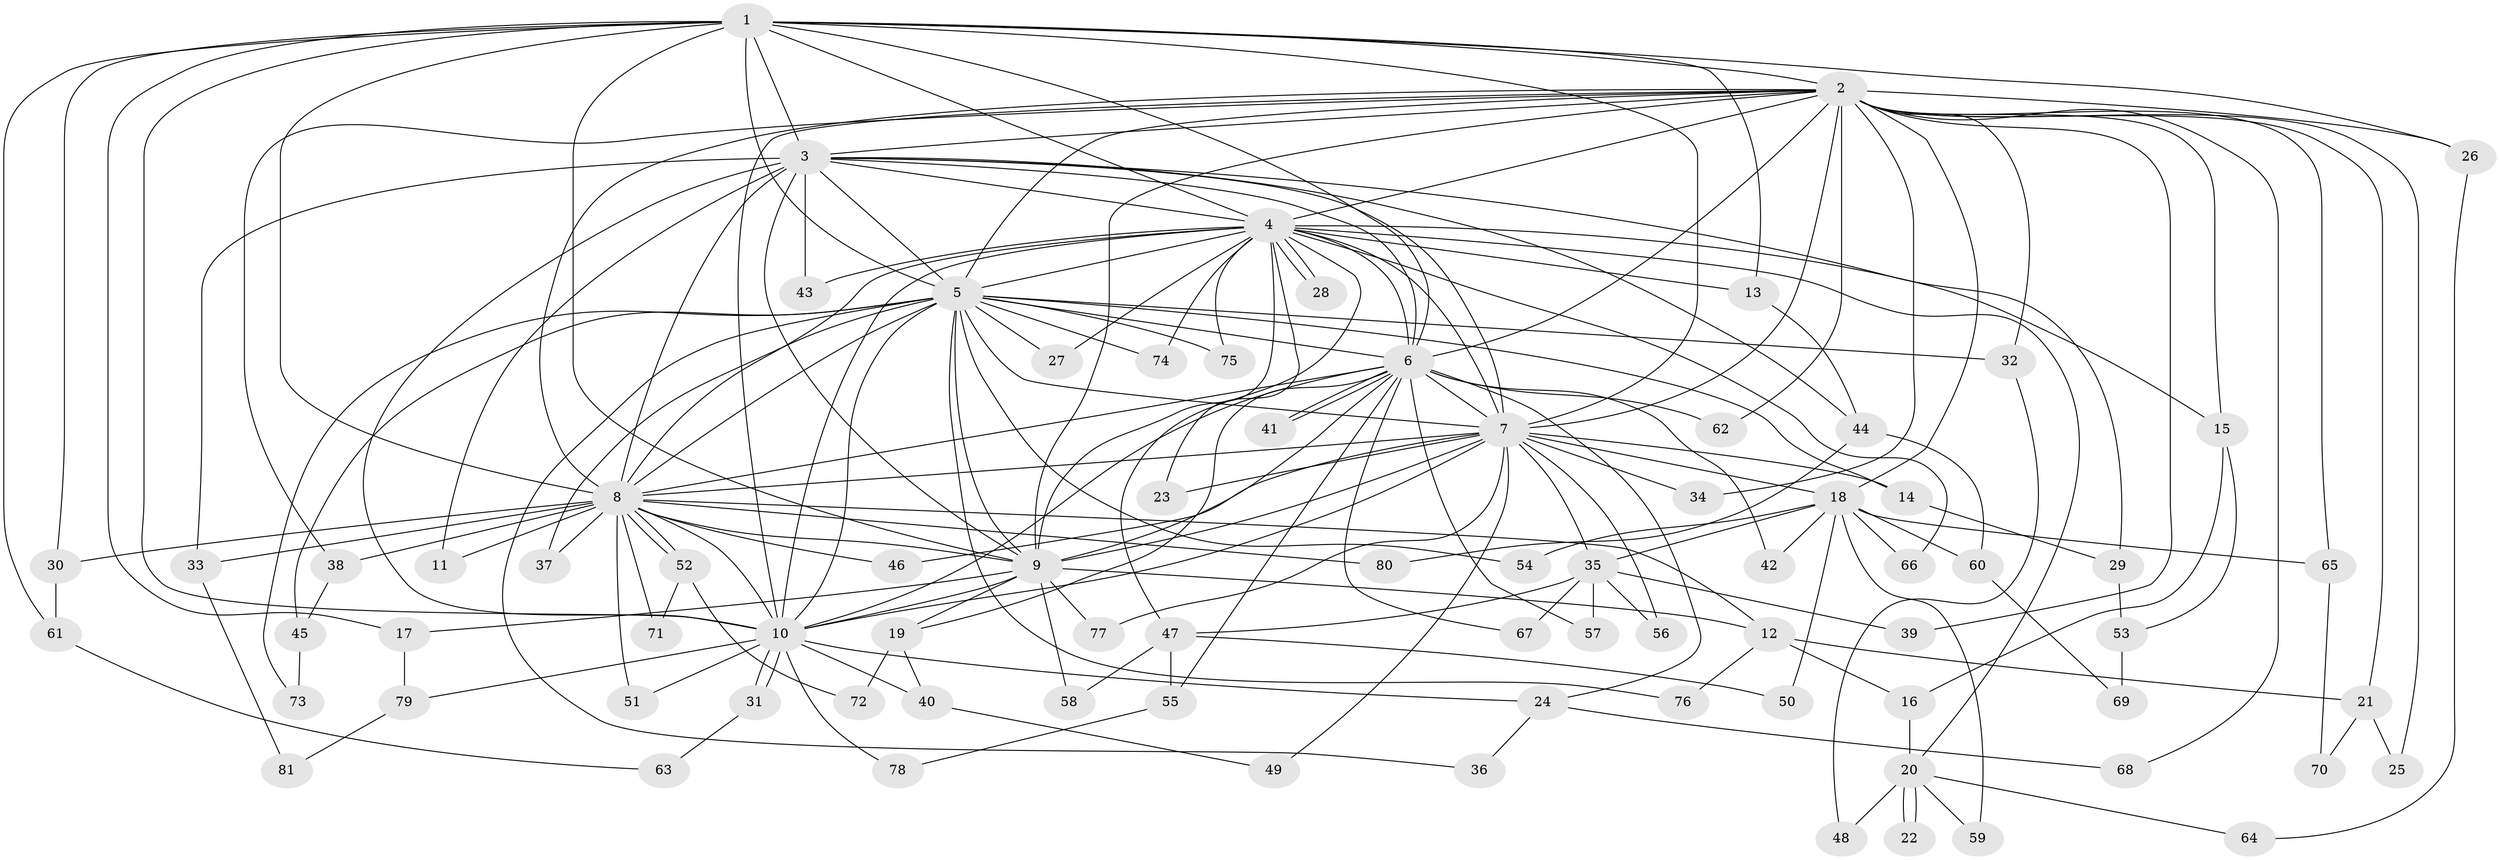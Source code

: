 // Generated by graph-tools (version 1.1) at 2025/01/03/09/25 03:01:22]
// undirected, 81 vertices, 187 edges
graph export_dot {
graph [start="1"]
  node [color=gray90,style=filled];
  1;
  2;
  3;
  4;
  5;
  6;
  7;
  8;
  9;
  10;
  11;
  12;
  13;
  14;
  15;
  16;
  17;
  18;
  19;
  20;
  21;
  22;
  23;
  24;
  25;
  26;
  27;
  28;
  29;
  30;
  31;
  32;
  33;
  34;
  35;
  36;
  37;
  38;
  39;
  40;
  41;
  42;
  43;
  44;
  45;
  46;
  47;
  48;
  49;
  50;
  51;
  52;
  53;
  54;
  55;
  56;
  57;
  58;
  59;
  60;
  61;
  62;
  63;
  64;
  65;
  66;
  67;
  68;
  69;
  70;
  71;
  72;
  73;
  74;
  75;
  76;
  77;
  78;
  79;
  80;
  81;
  1 -- 2;
  1 -- 3;
  1 -- 4;
  1 -- 5;
  1 -- 6;
  1 -- 7;
  1 -- 8;
  1 -- 9;
  1 -- 10;
  1 -- 13;
  1 -- 17;
  1 -- 26;
  1 -- 30;
  1 -- 61;
  2 -- 3;
  2 -- 4;
  2 -- 5;
  2 -- 6;
  2 -- 7;
  2 -- 8;
  2 -- 9;
  2 -- 10;
  2 -- 15;
  2 -- 18;
  2 -- 21;
  2 -- 25;
  2 -- 26;
  2 -- 32;
  2 -- 34;
  2 -- 38;
  2 -- 39;
  2 -- 62;
  2 -- 65;
  2 -- 68;
  3 -- 4;
  3 -- 5;
  3 -- 6;
  3 -- 7;
  3 -- 8;
  3 -- 9;
  3 -- 10;
  3 -- 11;
  3 -- 29;
  3 -- 33;
  3 -- 43;
  3 -- 44;
  4 -- 5;
  4 -- 6;
  4 -- 7;
  4 -- 8;
  4 -- 9;
  4 -- 10;
  4 -- 13;
  4 -- 15;
  4 -- 20;
  4 -- 23;
  4 -- 27;
  4 -- 28;
  4 -- 28;
  4 -- 43;
  4 -- 47;
  4 -- 66;
  4 -- 74;
  4 -- 75;
  5 -- 6;
  5 -- 7;
  5 -- 8;
  5 -- 9;
  5 -- 10;
  5 -- 14;
  5 -- 27;
  5 -- 32;
  5 -- 36;
  5 -- 37;
  5 -- 45;
  5 -- 54;
  5 -- 73;
  5 -- 74;
  5 -- 75;
  5 -- 76;
  6 -- 7;
  6 -- 8;
  6 -- 9;
  6 -- 10;
  6 -- 19;
  6 -- 24;
  6 -- 41;
  6 -- 41;
  6 -- 42;
  6 -- 55;
  6 -- 57;
  6 -- 62;
  6 -- 67;
  7 -- 8;
  7 -- 9;
  7 -- 10;
  7 -- 14;
  7 -- 18;
  7 -- 23;
  7 -- 34;
  7 -- 35;
  7 -- 46;
  7 -- 49;
  7 -- 56;
  7 -- 77;
  8 -- 9;
  8 -- 10;
  8 -- 11;
  8 -- 12;
  8 -- 30;
  8 -- 33;
  8 -- 37;
  8 -- 38;
  8 -- 46;
  8 -- 51;
  8 -- 52;
  8 -- 52;
  8 -- 71;
  8 -- 80;
  9 -- 10;
  9 -- 12;
  9 -- 17;
  9 -- 19;
  9 -- 58;
  9 -- 77;
  10 -- 24;
  10 -- 31;
  10 -- 31;
  10 -- 40;
  10 -- 51;
  10 -- 78;
  10 -- 79;
  12 -- 16;
  12 -- 21;
  12 -- 76;
  13 -- 44;
  14 -- 29;
  15 -- 16;
  15 -- 53;
  16 -- 20;
  17 -- 79;
  18 -- 35;
  18 -- 42;
  18 -- 50;
  18 -- 54;
  18 -- 59;
  18 -- 60;
  18 -- 65;
  18 -- 66;
  19 -- 40;
  19 -- 72;
  20 -- 22;
  20 -- 22;
  20 -- 48;
  20 -- 59;
  20 -- 64;
  21 -- 25;
  21 -- 70;
  24 -- 36;
  24 -- 68;
  26 -- 64;
  29 -- 53;
  30 -- 61;
  31 -- 63;
  32 -- 48;
  33 -- 81;
  35 -- 39;
  35 -- 47;
  35 -- 56;
  35 -- 57;
  35 -- 67;
  38 -- 45;
  40 -- 49;
  44 -- 60;
  44 -- 80;
  45 -- 73;
  47 -- 50;
  47 -- 55;
  47 -- 58;
  52 -- 71;
  52 -- 72;
  53 -- 69;
  55 -- 78;
  60 -- 69;
  61 -- 63;
  65 -- 70;
  79 -- 81;
}
